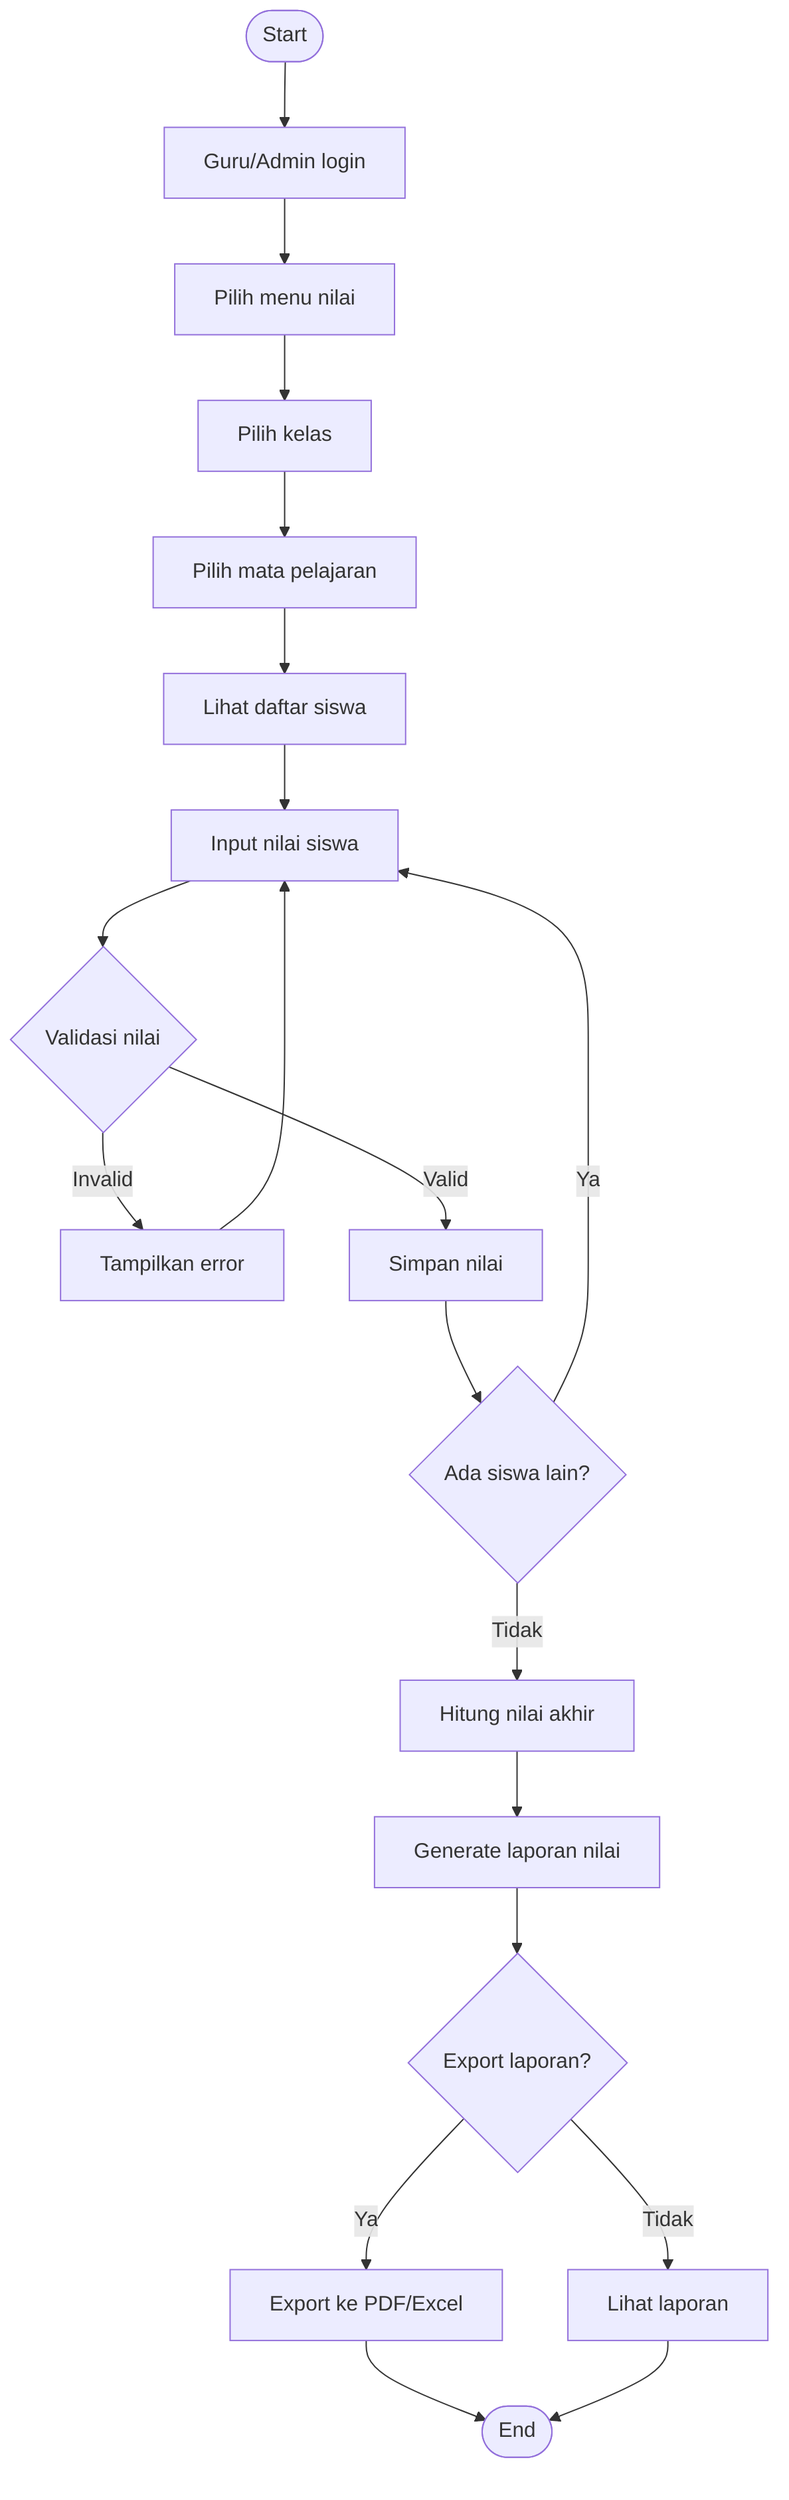 flowchart TD
Start([Start]) --> Login[Guru/Admin login]
Login --> GradeMenu[Pilih menu nilai]
GradeMenu --> SelectClass[Pilih kelas]
SelectClass --> SelectSubject[Pilih mata pelajaran]
SelectSubject --> ViewStudents[Lihat daftar siswa]
ViewStudents --> InputGrade[Input nilai siswa]
InputGrade --> ValidateGrade{Validasi nilai}
ValidateGrade -->|Invalid| ErrorGrade[Tampilkan error]
ValidateGrade -->|Valid| SaveGrade[Simpan nilai]
ErrorGrade --> InputGrade
SaveGrade --> MoreStudent{Ada siswa lain?}
MoreStudent -->|Ya| InputGrade
MoreStudent -->|Tidak| CalculateFinal[Hitung nilai akhir]
CalculateFinal --> GenerateReport[Generate laporan nilai]
GenerateReport --> ExportOption{Export laporan?}
ExportOption -->|Ya| ExportPDF[Export ke PDF/Excel]
ExportOption -->|Tidak| ViewReport[Lihat laporan]
ExportPDF --> End([End])
ViewReport --> End